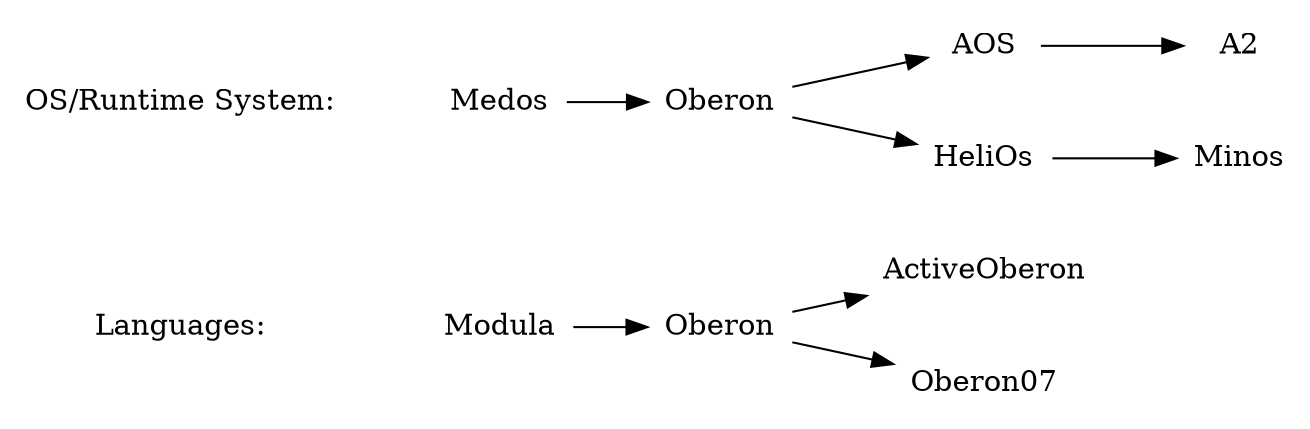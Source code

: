 digraph OberonHistory {

rankdir=LR;

node [shape=none];

Languages[label="Languages:"];
OberonLang[label="Oberon"];

Languages -> Modula [style=invis];
Modula -> OberonLang;

OberonLang -> ActiveOberon;
OberonLang -> Oberon07;


OberonOs[label="Oberon"];
OS[label="OS/Runtime System:"];

OS -> Medos [style=invis];

Medos -> OberonOs;
OberonOs -> AOS;
AOS -> A2;
OberonOs -> HeliOs;
HeliOs -> Minos;


}